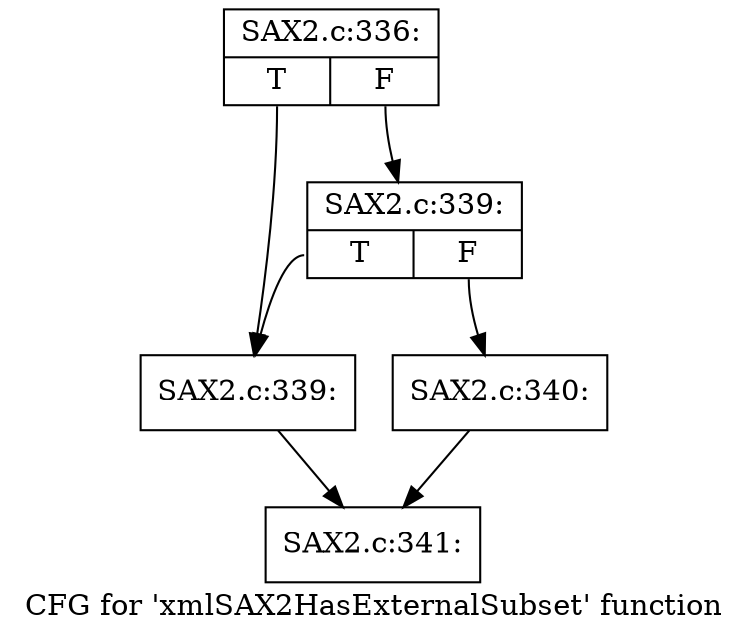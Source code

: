 digraph "CFG for 'xmlSAX2HasExternalSubset' function" {
	label="CFG for 'xmlSAX2HasExternalSubset' function";

	Node0x410f950 [shape=record,label="{SAX2.c:336:|{<s0>T|<s1>F}}"];
	Node0x410f950:s0 -> Node0x410ba20;
	Node0x410f950:s1 -> Node0x410bac0;
	Node0x410bac0 [shape=record,label="{SAX2.c:339:|{<s0>T|<s1>F}}"];
	Node0x410bac0:s0 -> Node0x410ba20;
	Node0x410bac0:s1 -> Node0x410ba70;
	Node0x410ba20 [shape=record,label="{SAX2.c:339:}"];
	Node0x410ba20 -> Node0x410fc80;
	Node0x410ba70 [shape=record,label="{SAX2.c:340:}"];
	Node0x410ba70 -> Node0x410fc80;
	Node0x410fc80 [shape=record,label="{SAX2.c:341:}"];
}
